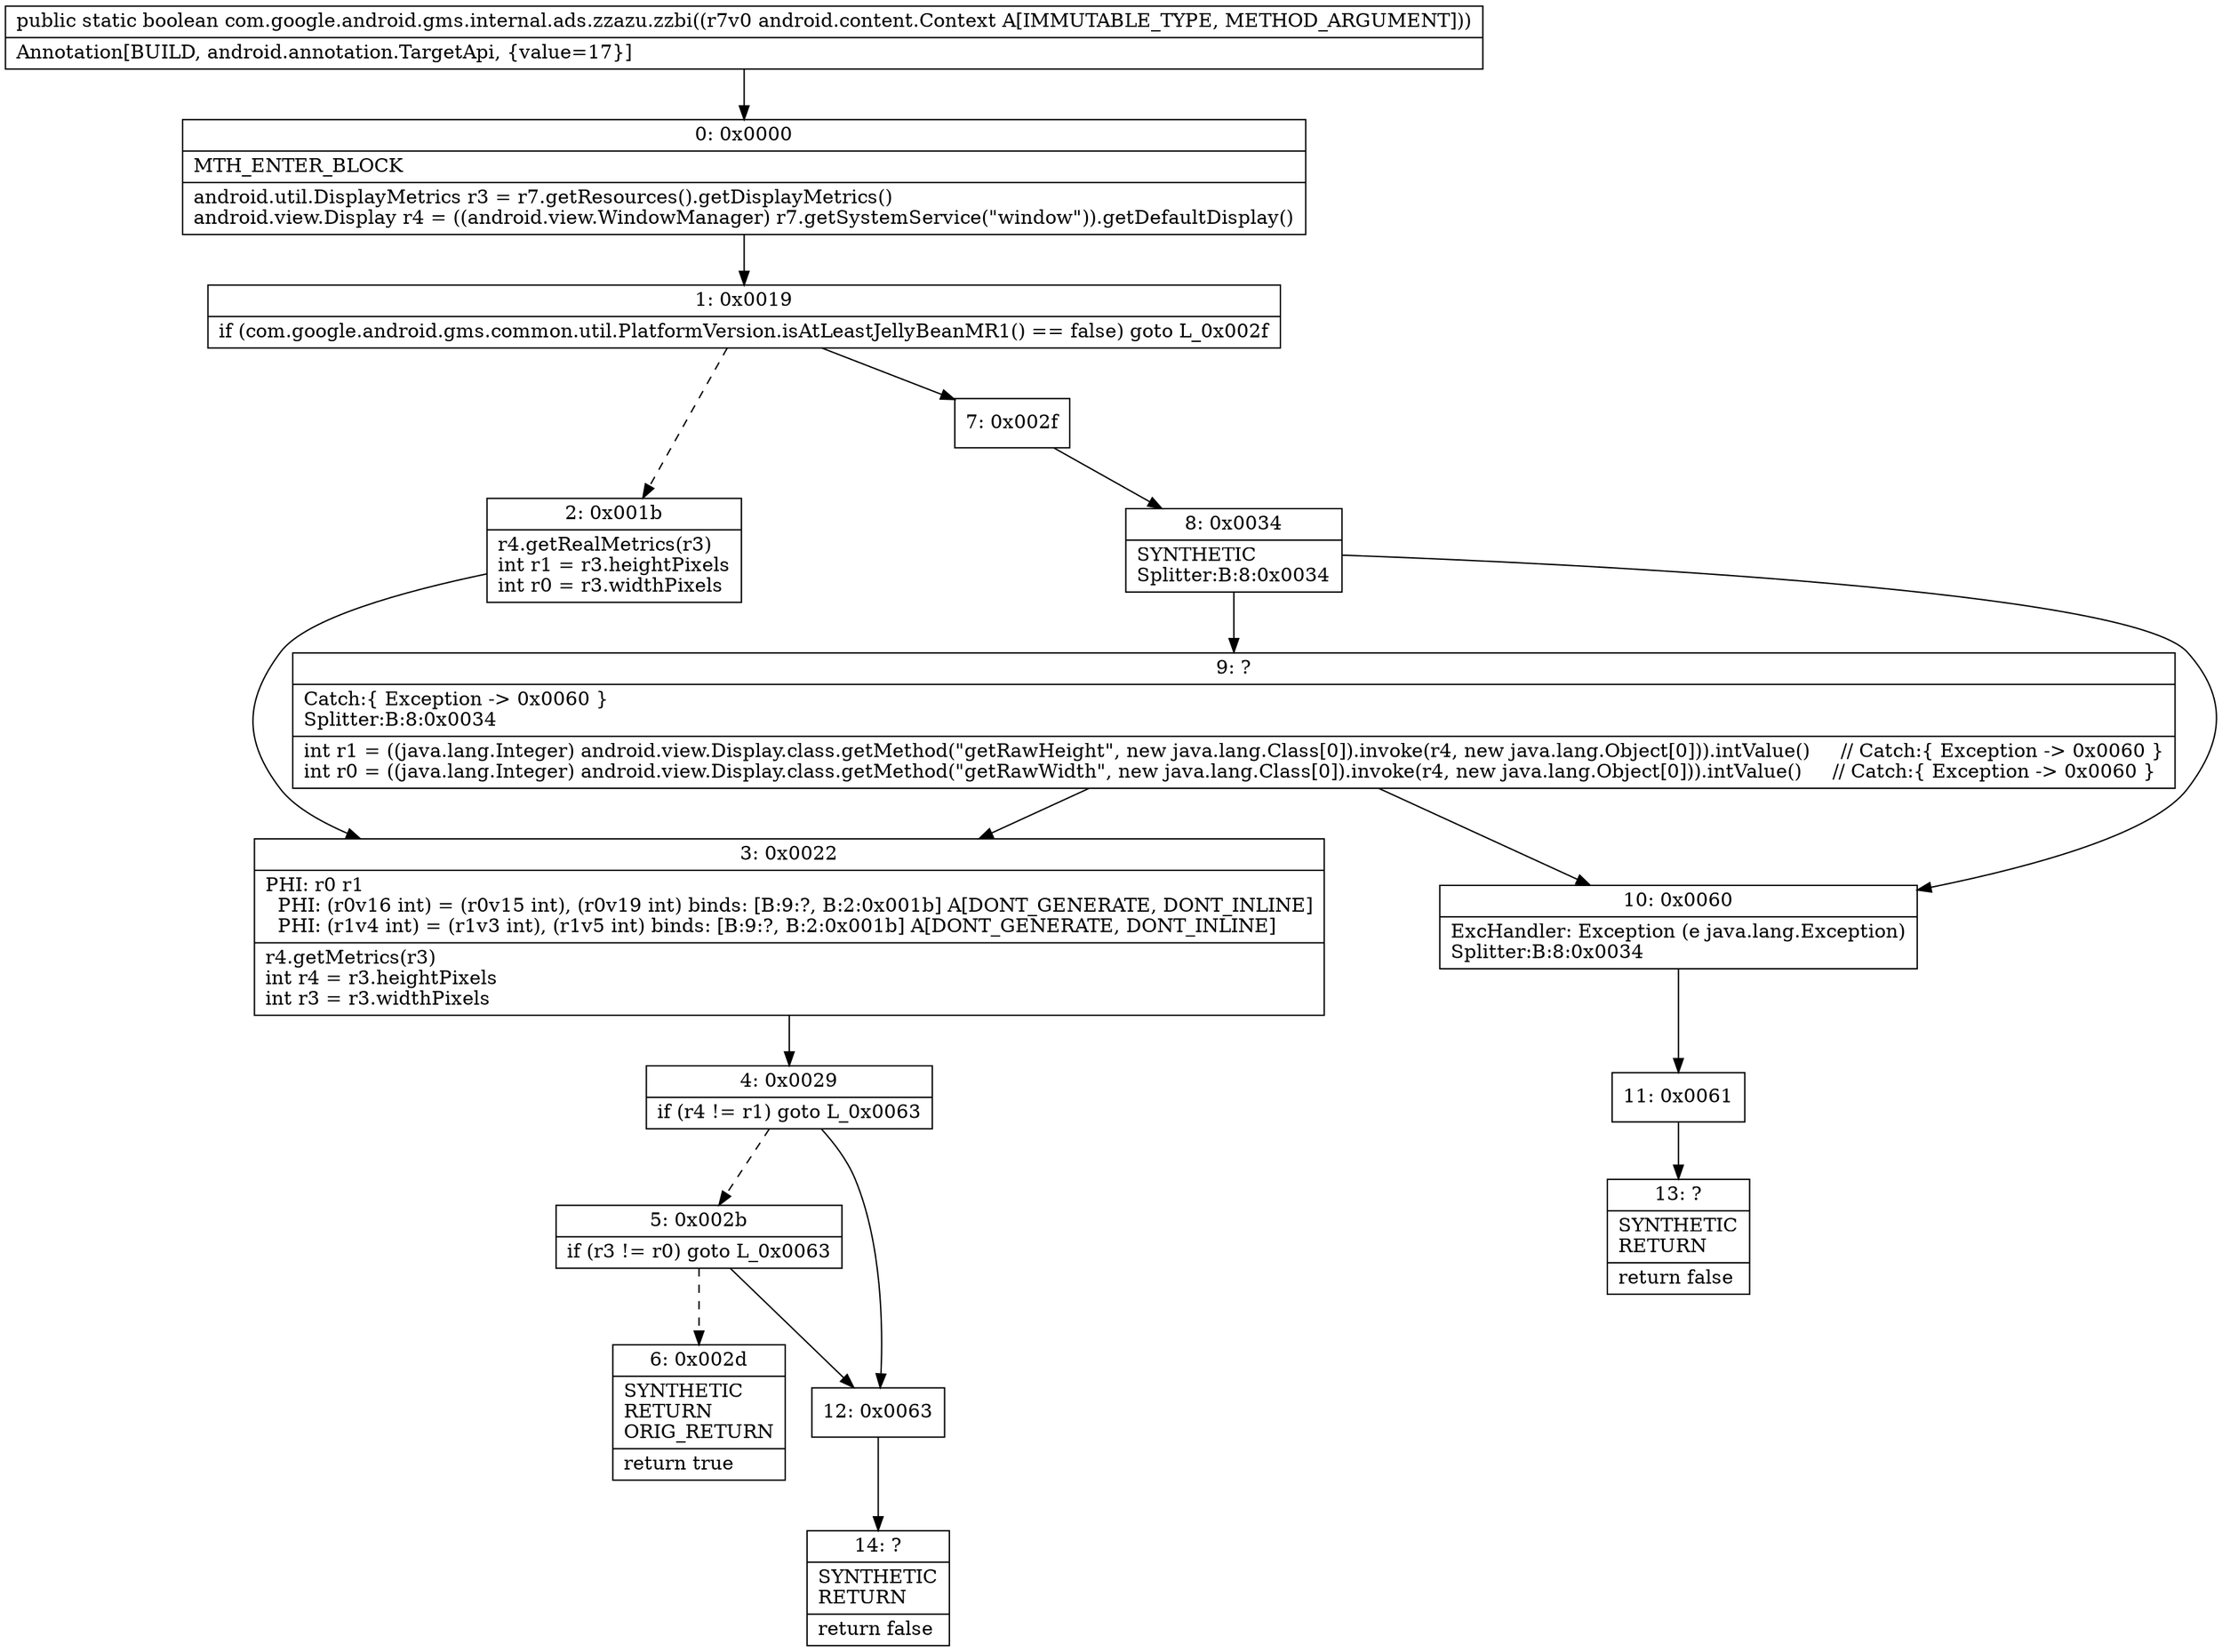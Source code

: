 digraph "CFG forcom.google.android.gms.internal.ads.zzazu.zzbi(Landroid\/content\/Context;)Z" {
Node_0 [shape=record,label="{0\:\ 0x0000|MTH_ENTER_BLOCK\l|android.util.DisplayMetrics r3 = r7.getResources().getDisplayMetrics()\landroid.view.Display r4 = ((android.view.WindowManager) r7.getSystemService(\"window\")).getDefaultDisplay()\l}"];
Node_1 [shape=record,label="{1\:\ 0x0019|if (com.google.android.gms.common.util.PlatformVersion.isAtLeastJellyBeanMR1() == false) goto L_0x002f\l}"];
Node_2 [shape=record,label="{2\:\ 0x001b|r4.getRealMetrics(r3)\lint r1 = r3.heightPixels\lint r0 = r3.widthPixels\l}"];
Node_3 [shape=record,label="{3\:\ 0x0022|PHI: r0 r1 \l  PHI: (r0v16 int) = (r0v15 int), (r0v19 int) binds: [B:9:?, B:2:0x001b] A[DONT_GENERATE, DONT_INLINE]\l  PHI: (r1v4 int) = (r1v3 int), (r1v5 int) binds: [B:9:?, B:2:0x001b] A[DONT_GENERATE, DONT_INLINE]\l|r4.getMetrics(r3)\lint r4 = r3.heightPixels\lint r3 = r3.widthPixels\l}"];
Node_4 [shape=record,label="{4\:\ 0x0029|if (r4 != r1) goto L_0x0063\l}"];
Node_5 [shape=record,label="{5\:\ 0x002b|if (r3 != r0) goto L_0x0063\l}"];
Node_6 [shape=record,label="{6\:\ 0x002d|SYNTHETIC\lRETURN\lORIG_RETURN\l|return true\l}"];
Node_7 [shape=record,label="{7\:\ 0x002f}"];
Node_8 [shape=record,label="{8\:\ 0x0034|SYNTHETIC\lSplitter:B:8:0x0034\l}"];
Node_9 [shape=record,label="{9\:\ ?|Catch:\{ Exception \-\> 0x0060 \}\lSplitter:B:8:0x0034\l|int r1 = ((java.lang.Integer) android.view.Display.class.getMethod(\"getRawHeight\", new java.lang.Class[0]).invoke(r4, new java.lang.Object[0])).intValue()     \/\/ Catch:\{ Exception \-\> 0x0060 \}\lint r0 = ((java.lang.Integer) android.view.Display.class.getMethod(\"getRawWidth\", new java.lang.Class[0]).invoke(r4, new java.lang.Object[0])).intValue()     \/\/ Catch:\{ Exception \-\> 0x0060 \}\l}"];
Node_10 [shape=record,label="{10\:\ 0x0060|ExcHandler: Exception (e java.lang.Exception)\lSplitter:B:8:0x0034\l}"];
Node_11 [shape=record,label="{11\:\ 0x0061}"];
Node_12 [shape=record,label="{12\:\ 0x0063}"];
Node_13 [shape=record,label="{13\:\ ?|SYNTHETIC\lRETURN\l|return false\l}"];
Node_14 [shape=record,label="{14\:\ ?|SYNTHETIC\lRETURN\l|return false\l}"];
MethodNode[shape=record,label="{public static boolean com.google.android.gms.internal.ads.zzazu.zzbi((r7v0 android.content.Context A[IMMUTABLE_TYPE, METHOD_ARGUMENT]))  | Annotation[BUILD, android.annotation.TargetApi, \{value=17\}]\l}"];
MethodNode -> Node_0;
Node_0 -> Node_1;
Node_1 -> Node_2[style=dashed];
Node_1 -> Node_7;
Node_2 -> Node_3;
Node_3 -> Node_4;
Node_4 -> Node_5[style=dashed];
Node_4 -> Node_12;
Node_5 -> Node_6[style=dashed];
Node_5 -> Node_12;
Node_7 -> Node_8;
Node_8 -> Node_9;
Node_8 -> Node_10;
Node_9 -> Node_10;
Node_9 -> Node_3;
Node_10 -> Node_11;
Node_11 -> Node_13;
Node_12 -> Node_14;
}

